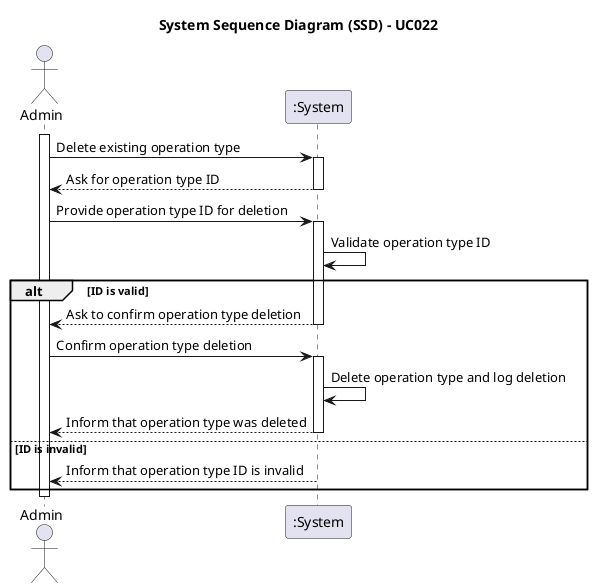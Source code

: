 @startuml uc022-system-sequence-diagram

title System Sequence Diagram (SSD) - UC022
actor Admin as Adm
participant ":System" as System

activate Adm

    Adm -> System: Delete existing operation type

    activate System
    
        System --> Adm: Ask for operation type ID

    deactivate System

    Adm -> System: Provide operation type ID for deletion

    activate System

        System -> System: Validate operation type ID
        
    alt ID is valid

            System --> Adm: Ask to confirm operation type deletion

        deactivate System

        Adm -> System: Confirm operation type deletion
    
        activate System

            System -> System: Delete operation type and log deletion

            System --> Adm: Inform that operation type was deleted

        deactivate System

    else ID is invalid

            System --> Adm: Inform that operation type ID is invalid
    
        deactivate System

    end

deactivate Adm

@enduml
